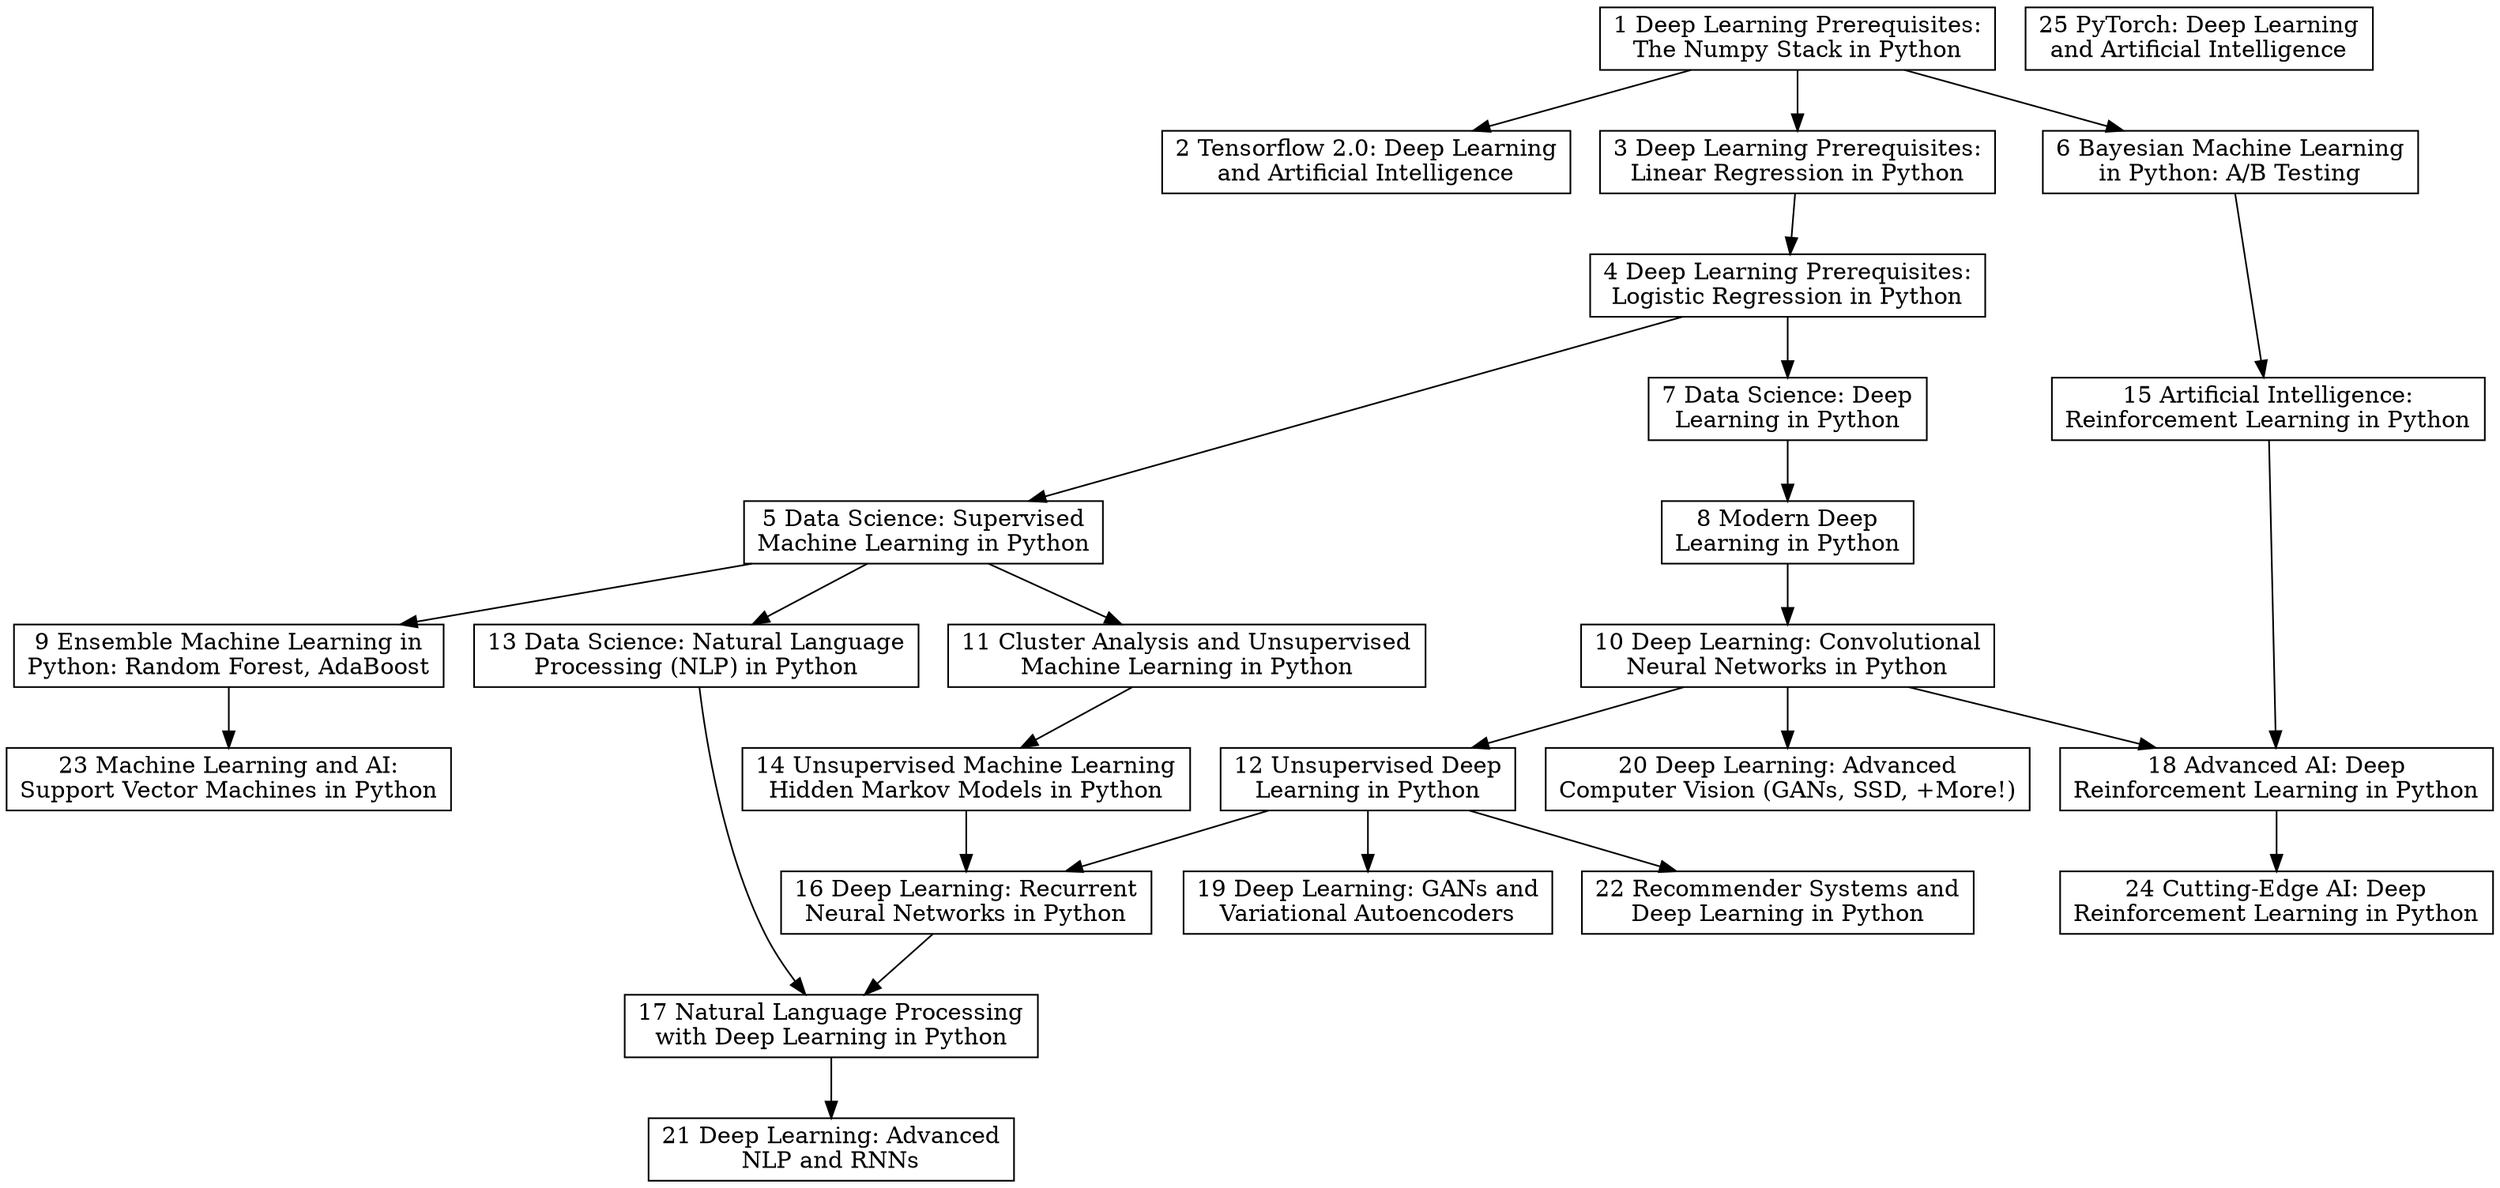 
digraph Q {
layout=dot; # dot, neato, circo, sfdp, fdp, twopi
ratio = "compress";
splines=true;
#overlap=scale;
#node [shape=record color="#3656a5" fontcolor=white style=filled]
n1 [label="1 Deep Learning Prerequisites:\nThe Numpy Stack in Python" shape=record]
n2 [label="2 Tensorflow 2.0: Deep Learning\nand Artificial Intelligence" shape=record]
n3 [label="3 Deep Learning Prerequisites:\nLinear Regression in Python" shape=record]
n4 [label="4 Deep Learning Prerequisites:\nLogistic Regression in Python" shape=record]
n5 [label="5 Data Science: Supervised\nMachine Learning in Python" shape=record]
n6 [label="6 Bayesian Machine Learning\nin Python: A/B Testing" shape=record]
n7 [label="7 Data Science: Deep\nLearning in Python" shape=record]
n8 [label="8 Modern Deep\nLearning in Python" shape=record]
n9 [label="9 Ensemble Machine Learning in\nPython: Random Forest, AdaBoost" shape=record]
n10 [label="10 Deep Learning: Convolutional\nNeural Networks in Python" shape=record]
n11 [label="11 Cluster Analysis and Unsupervised\nMachine Learning in Python" shape=record]
n12 [label="12 Unsupervised Deep\nLearning in Python" shape=record]
n13 [label="13 Data Science: Natural Language\nProcessing (NLP) in Python" shape=record]
n14 [label="14 Unsupervised Machine Learning\nHidden Markov Models in Python" shape=record]
n15 [label="15 Artificial Intelligence:\nReinforcement Learning in Python" shape=record]
n16 [label="16 Deep Learning: Recurrent\nNeural Networks in Python" shape=record]
n17 [label="17 Natural Language Processing\nwith Deep Learning in Python" shape=record]
n18 [label="18 Advanced AI: Deep\nReinforcement Learning in Python" shape=record]
n19 [label="19 Deep Learning: GANs and\nVariational Autoencoders" shape=record]
n20 [label="20 Deep Learning: Advanced\nComputer Vision (GANs, SSD, +More!)" shape=record]
n21 [label="21 Deep Learning: Advanced\nNLP and RNNs" shape=record]
n22 [label="22 Recommender Systems and\nDeep Learning in Python" shape=record]
n23 [label="23 Machine Learning and AI:\nSupport Vector Machines in Python" shape=record]
n24 [label="24 Cutting-Edge AI: Deep\nReinforcement Learning in Python" shape=record]
n25 [label="25 PyTorch: Deep Learning\nand Artificial Intelligence" shape=record]

n1 -> n2
n1 -> n3
n3 -> n4
n4 -> n5
n1 -> n6
n4 -> n7
n7 -> n8
n5 -> n9
n8 -> n10
n5 -> n11
n10 -> n12
n5 -> n13
n11 -> n14
n6 -> n15
n14 -> n16
n13 -> n17
n15 -> n18
n12 -> n19
n10 -> n20
n17 -> n21
n12 -> n22
n9 -> n23
n18 -> n24
n12 -> n16
n16 -> n17
n10 -> n18

}